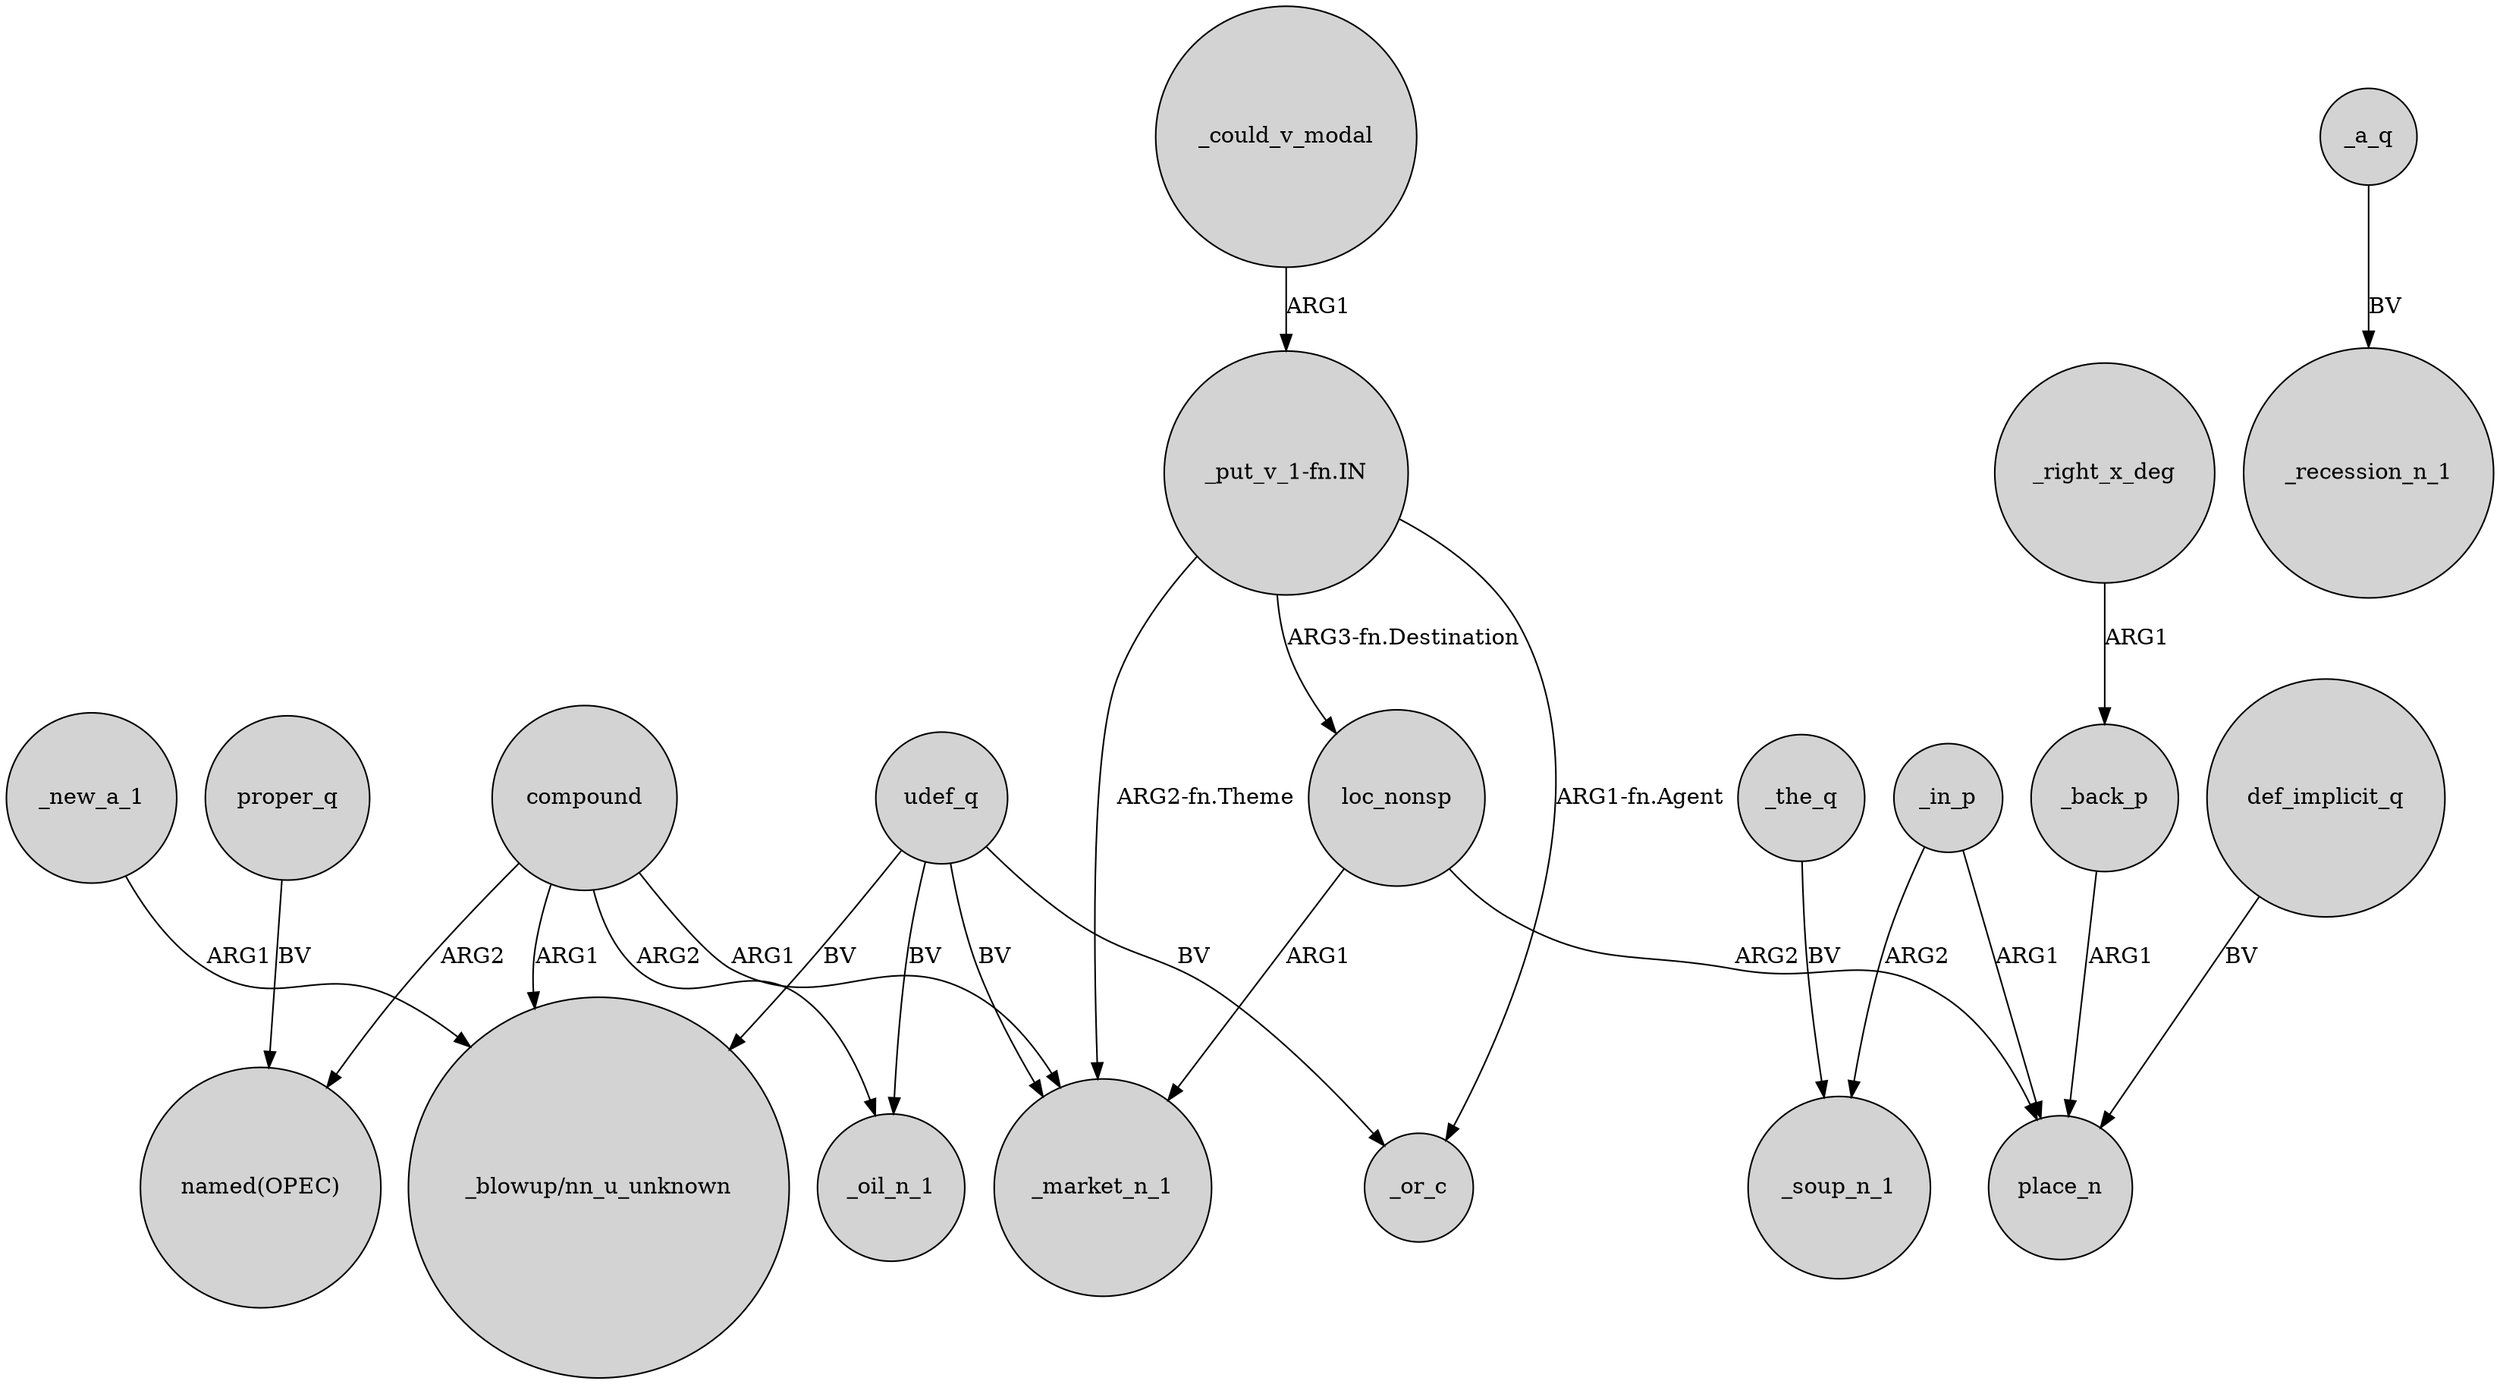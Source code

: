 digraph {
	node [shape=circle style=filled]
	"_put_v_1-fn.IN" -> _or_c [label="ARG1-fn.Agent"]
	udef_q -> "_blowup/nn_u_unknown" [label=BV]
	_new_a_1 -> "_blowup/nn_u_unknown" [label=ARG1]
	"_put_v_1-fn.IN" -> loc_nonsp [label="ARG3-fn.Destination"]
	def_implicit_q -> place_n [label=BV]
	udef_q -> _market_n_1 [label=BV]
	udef_q -> _or_c [label=BV]
	_the_q -> _soup_n_1 [label=BV]
	loc_nonsp -> _market_n_1 [label=ARG1]
	compound -> _oil_n_1 [label=ARG2]
	compound -> "_blowup/nn_u_unknown" [label=ARG1]
	compound -> "named(OPEC)" [label=ARG2]
	_in_p -> _soup_n_1 [label=ARG2]
	_could_v_modal -> "_put_v_1-fn.IN" [label=ARG1]
	_in_p -> place_n [label=ARG1]
	_right_x_deg -> _back_p [label=ARG1]
	udef_q -> _oil_n_1 [label=BV]
	_a_q -> _recession_n_1 [label=BV]
	"_put_v_1-fn.IN" -> _market_n_1 [label="ARG2-fn.Theme"]
	loc_nonsp -> place_n [label=ARG2]
	_back_p -> place_n [label=ARG1]
	proper_q -> "named(OPEC)" [label=BV]
	compound -> _market_n_1 [label=ARG1]
}
